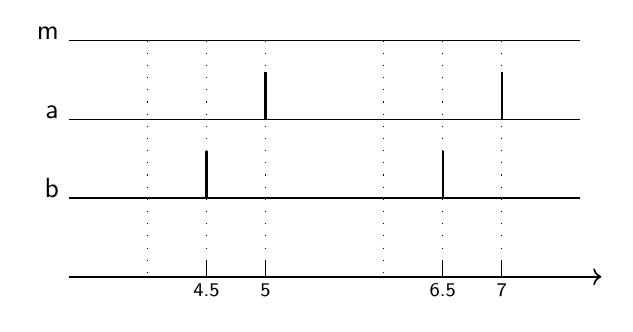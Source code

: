 \pgfkeysifdefined{/tikz/tesl clock name/.@cmd}{}{%
  \tikzstyle{tesl clock name}=[node font=\sffamily, above left, inner ysep=0pt]
}
\pgfkeysifdefined{/tikz/tesl time line/.@cmd}{}{%
  \tikzstyle{tesl time line}=[->,shorten >=1pt,auto,semithick]
}
\pgfkeysifdefined{/tikz/tesl tick helper/.@cmd}{}{%
  \tikzstyle{tesl tick helper}=[loosely dotted]
}
\pgfkeysifdefined{/tikz/tesl clock tick mark/.@cmd}{}{%
  \tikzstyle{tesl clock tick mark}=[thick]
}
\pgfkeysifdefined{/tikz/tesl tick mark/.@cmd}{}{%
  \tikzstyle{tesl tick mark}=[]
}
\pgfkeysifdefined{/tikz/tesl tick label/.@cmd}{}{%
  \tikzstyle{tesl tick label}=[below, node font={\sffamily\scriptsize}]
}
\pgfkeysifdefined{/tikz/tesl clock line/.@cmd}{}{%
  \tikzstyle{tesl clock line}=[]
}
\expandafter\ifx\csname teslclocktickheight\endcsname\relax
  \def\teslclocktickheight{0.6}%
\fi
\expandafter\ifx\csname tesltimetickheight\endcsname\relax
  \def\tesltimetickheight{0.2}%
\fi
\expandafter\ifx\csname teslxoffsetfromtimeorigin\endcsname\relax
  \def\teslxoffsetfromtimeorigin{-1}%
\fi
\expandafter\ifx\csname teslextraclocklength\endcsname\relax
  \def\teslextraclocklength{1}%
\fi
\expandafter\ifx\csname teslextratimelinelength\endcsname\relax
  \def\teslextratimelinelength{0.3}%
\fi
\expandafter\ifx\csname teslpicid\endcsname\relax
  \def\teslpicid{}%
\fi

\path (6, -0) ++(\teslxoffsetfromtimeorigin, 0) coordinate (\teslpicid c_0) ;
\path (6, -0) ++(4.5, 0) ++(\teslextraclocklength, 0) coordinate (\teslpicid c_0_end) ;
\draw[tesl clock line] (\teslpicid c_0) node[tesl clock name] {m} -- (\teslpicid c_0_end) ;
\path (6, -1) ++(\teslxoffsetfromtimeorigin, 0) coordinate (\teslpicid c_1) ;
\path (6, -1) ++(4.5, 0) ++(\teslextraclocklength, 0) coordinate (\teslpicid c_1_end) ;
\draw[tesl clock line] (\teslpicid c_1) node[tesl clock name] {a} -- (\teslpicid c_1_end) ;
\path (6, -2) ++(\teslxoffsetfromtimeorigin, 0) coordinate (\teslpicid c_2) ;
\path (6, -2) ++(4.5, 0) ++(\teslextraclocklength, 0) coordinate (\teslpicid c_2_end) ;
\draw[tesl clock line] (\teslpicid c_2) node[tesl clock name] {b} -- (\teslpicid c_2_end) ;
\path (6, -3) ++(\teslxoffsetfromtimeorigin, 0) coordinate (\teslpicid timeline) ;
\path (6, -3) ++(4.5, 0) ++(\teslextraclocklength, 0) ++(\teslextratimelinelength, 0) coordinate (\teslpicid timeline_end) ;
\draw[tesl time line] (\teslpicid timeline) -- (\teslpicid timeline_end) ;
\draw[tesl tick helper] (6, 0) -- +(0, -3) ;
\draw[tesl tick helper] (6.75, 0) -- +(0, -3) ;
\draw[tesl tick mark] (6.75, -3) -- +(0, \tesltimetickheight) ;
\node[tesl tick label] (\teslpicid d_4_5) at (6.75, -3) {4.5} ;
\draw[tesl clock tick mark] (6.75, -2) -- +(0, \teslclocktickheight) ; % b_1
\draw[tesl tick helper] (7.5, 0) -- +(0, -3) ;
\draw[tesl tick mark] (7.5, -3) -- +(0, \tesltimetickheight) ;
\node[tesl tick label] (\teslpicid d_5) at (7.5, -3) {5} ;
\draw[tesl clock tick mark] (7.5, -1) -- +(0, \teslclocktickheight) ; % a_2
\draw[tesl tick helper] (9, 0) -- +(0, -3) ;
\draw[tesl tick helper] (9.75, 0) -- +(0, -3) ;
\draw[tesl tick mark] (9.75, -3) -- +(0, \tesltimetickheight) ;
\node[tesl tick label] (\teslpicid d_6_5) at (9.75, -3) {6.5} ;
\draw[tesl clock tick mark] (9.75, -2) -- +(0, \teslclocktickheight) ; % b_4
\draw[tesl tick helper] (10.5, 0) -- +(0, -3) ;
\draw[tesl tick mark] (10.5, -3) -- +(0, \tesltimetickheight) ;
\node[tesl tick label] (\teslpicid d_7) at (10.5, -3) {7} ;
\draw[tesl clock tick mark] (10.5, -1) -- +(0, \teslclocktickheight) ; % a_5
